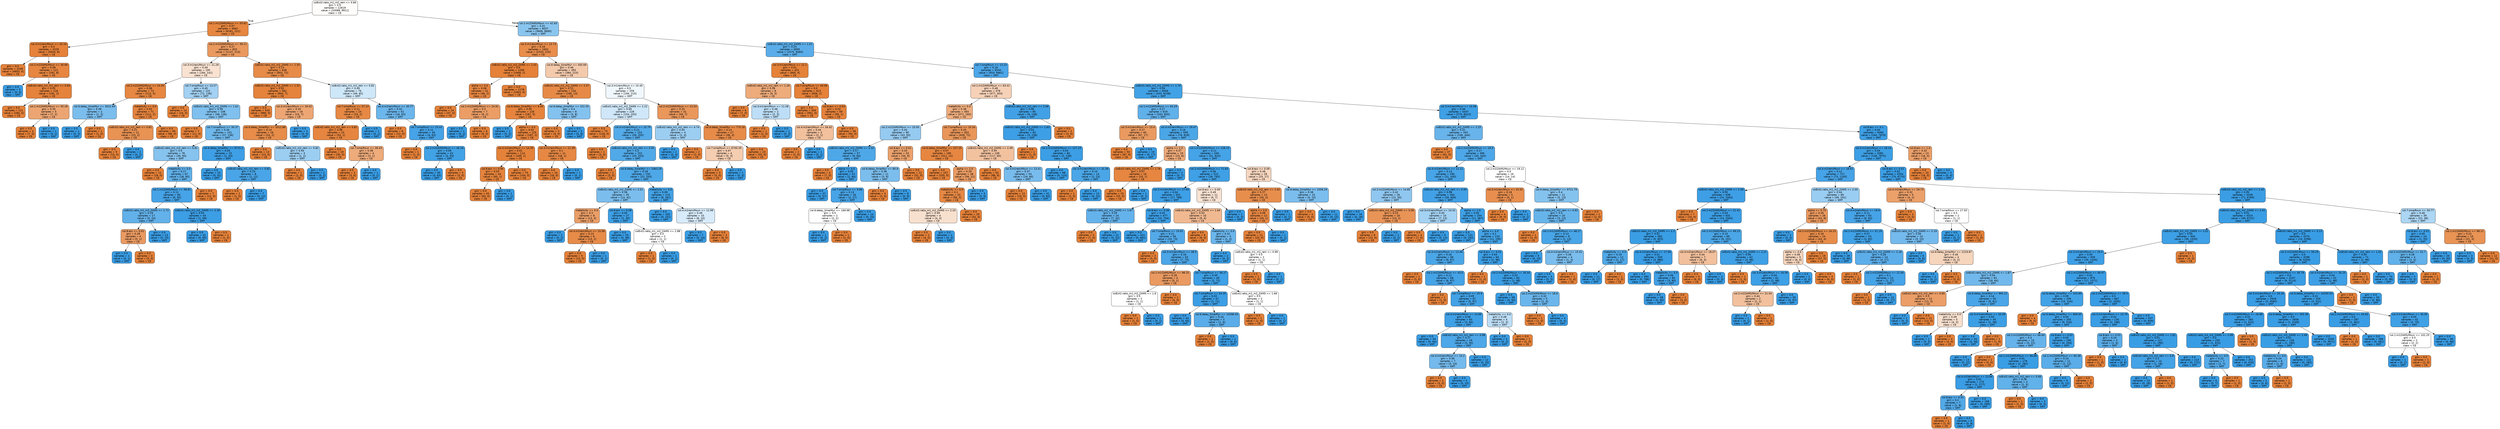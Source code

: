 digraph Tree {
node [shape=box, style="filled, rounded", color="black", fontname="helvetica"] ;
edge [fontname="helvetica"] ;
0 [label="colExt2:ratio_m1_m2_rem <= 0.84\ngini = 0.5\nsamples = 12619\nvalue = [10089, 9911]\nclass = CE", fillcolor="#fffdfc"] ;
1 [label="col.1:m1ZAMS/Msun <= 55.62\ngini = 0.07\nsamples = 4062\nvalue = [6181, 221]\nclass = CE", fillcolor="#e68640"] ;
0 -> 1 [labeldistance=2.5, labelangle=45, headlabel="True"] ;
2 [label="col.3:m1rem/Msun <= 20.16\ngini = 0.0\nsamples = 3229\nvalue = [5044, 8]\nclass = CE", fillcolor="#e58139"] ;
1 -> 2 ;
3 [label="gini = 0.0\nsamples = 3108\nvalue = [4853, 0]\nclass = CE", fillcolor="#e58139"] ;
2 -> 3 ;
4 [label="col.2:m2ZAMS/Msun <= 30.69\ngini = 0.08\nsamples = 121\nvalue = [191, 8]\nclass = CE", fillcolor="#e68641"] ;
2 -> 4 ;
5 [label="gini = 0.0\nsamples = 5\nvalue = [0, 6]\nclass = SMT", fillcolor="#399de5"] ;
4 -> 5 ;
6 [label="colExt2:ratio_m1_m2_rem <= 0.84\ngini = 0.02\nsamples = 116\nvalue = [191, 2]\nclass = CE", fillcolor="#e5823b"] ;
4 -> 6 ;
7 [label="gini = 0.0\nsamples = 111\nvalue = [184, 0]\nclass = CE", fillcolor="#e58139"] ;
6 -> 7 ;
8 [label="col.1:m1ZAMS/Msun <= 55.28\ngini = 0.35\nsamples = 5\nvalue = [7, 2]\nclass = CE", fillcolor="#eca572"] ;
6 -> 8 ;
9 [label="gini = 0.0\nsamples = 4\nvalue = [7, 0]\nclass = CE", fillcolor="#e58139"] ;
8 -> 9 ;
10 [label="gini = 0.0\nsamples = 1\nvalue = [0, 2]\nclass = SMT", fillcolor="#399de5"] ;
8 -> 10 ;
11 [label="col.2:m2ZAMS/Msun <= 39.11\ngini = 0.27\nsamples = 833\nvalue = [1137, 213]\nclass = CE", fillcolor="#ea995e"] ;
1 -> 11 ;
12 [label="col.3:m1rem/Msun <= 21.29\ngini = 0.49\nsamples = 195\nvalue = [184, 141]\nclass = CE", fillcolor="#f9e2d1"] ;
11 -> 12 ;
13 [label="col.2:m2ZAMS/Msun <= 24.05\ngini = 0.08\nsamples = 73\nvalue = [112, 5]\nclass = CE", fillcolor="#e68742"] ;
12 -> 13 ;
14 [label="col.6:delay_time/Myr <= 3022.65\ngini = 0.38\nsamples = 2\nvalue = [1, 3]\nclass = SMT", fillcolor="#7bbeee"] ;
13 -> 14 ;
15 [label="gini = 0.0\nsamples = 1\nvalue = [0, 3]\nclass = SMT", fillcolor="#399de5"] ;
14 -> 15 ;
16 [label="gini = 0.0\nsamples = 1\nvalue = [1, 0]\nclass = CE", fillcolor="#e58139"] ;
14 -> 16 ;
17 [label="metallicity <= 0.0\ngini = 0.03\nsamples = 71\nvalue = [111, 2]\nclass = CE", fillcolor="#e5833d"] ;
13 -> 17 ;
18 [label="colExt2:ratio_m1_m2_rem <= 0.81\ngini = 0.21\nsamples = 11\nvalue = [15, 2]\nclass = CE", fillcolor="#e89253"] ;
17 -> 18 ;
19 [label="gini = 0.0\nsamples = 9\nvalue = [15, 0]\nclass = CE", fillcolor="#e58139"] ;
18 -> 19 ;
20 [label="gini = 0.0\nsamples = 2\nvalue = [0, 2]\nclass = SMT", fillcolor="#399de5"] ;
18 -> 20 ;
21 [label="gini = 0.0\nsamples = 60\nvalue = [96, 0]\nclass = CE", fillcolor="#e58139"] ;
17 -> 21 ;
22 [label="col.7:sma/Rsun <= 13.27\ngini = 0.45\nsamples = 122\nvalue = [72, 136]\nclass = SMT", fillcolor="#a2d1f3"] ;
12 -> 22 ;
23 [label="gini = 0.0\nsamples = 14\nvalue = [24, 0]\nclass = CE", fillcolor="#e58139"] ;
22 -> 23 ;
24 [label="colExt1:ratio_m1_m2_ZAMS <= 1.61\ngini = 0.39\nsamples = 108\nvalue = [48, 136]\nclass = SMT", fillcolor="#7fc0ee"] ;
22 -> 24 ;
25 [label="gini = 0.0\nsamples = 7\nvalue = [11, 0]\nclass = CE", fillcolor="#e58139"] ;
24 -> 25 ;
26 [label="col.7:sma/Rsun <= 30.37\ngini = 0.34\nsamples = 101\nvalue = [37, 136]\nclass = SMT", fillcolor="#6fb8ec"] ;
24 -> 26 ;
27 [label="colExt2:ratio_m1_m2_rem <= 0.81\ngini = 0.4\nsamples = 78\nvalue = [36, 93]\nclass = SMT", fillcolor="#86c3ef"] ;
26 -> 27 ;
28 [label="gini = 0.0\nsamples = 11\nvalue = [18, 0]\nclass = CE", fillcolor="#e58139"] ;
27 -> 28 ;
29 [label="metallicity <= 0.0\ngini = 0.27\nsamples = 67\nvalue = [18, 93]\nclass = SMT", fillcolor="#5fb0ea"] ;
27 -> 29 ;
30 [label="col.1:m1ZAMS/Msun <= 58.81\ngini = 0.11\nsamples = 60\nvalue = [6, 93]\nclass = SMT", fillcolor="#46a3e7"] ;
29 -> 30 ;
31 [label="colExt1:ratio_m1_m2_ZAMS <= 1.72\ngini = 0.29\nsamples = 17\nvalue = [5, 24]\nclass = SMT", fillcolor="#62b1ea"] ;
30 -> 31 ;
32 [label="col.8:ecc <= 0.01\ngini = 0.28\nsamples = 4\nvalue = [5, 1]\nclass = CE", fillcolor="#ea9a61"] ;
31 -> 32 ;
33 [label="gini = 0.0\nsamples = 1\nvalue = [0, 1]\nclass = SMT", fillcolor="#399de5"] ;
32 -> 33 ;
34 [label="gini = 0.0\nsamples = 3\nvalue = [5, 0]\nclass = CE", fillcolor="#e58139"] ;
32 -> 34 ;
35 [label="gini = 0.0\nsamples = 13\nvalue = [0, 23]\nclass = SMT", fillcolor="#399de5"] ;
31 -> 35 ;
36 [label="colExt1:ratio_m1_m2_ZAMS <= 2.35\ngini = 0.03\nsamples = 43\nvalue = [1, 69]\nclass = SMT", fillcolor="#3c9ee5"] ;
30 -> 36 ;
37 [label="gini = 0.0\nsamples = 42\nvalue = [0, 69]\nclass = SMT", fillcolor="#399de5"] ;
36 -> 37 ;
38 [label="gini = 0.0\nsamples = 1\nvalue = [1, 0]\nclass = CE", fillcolor="#e58139"] ;
36 -> 38 ;
39 [label="gini = 0.0\nsamples = 7\nvalue = [12, 0]\nclass = CE", fillcolor="#e58139"] ;
29 -> 39 ;
40 [label="col.6:delay_time/Myr <= 8715.2\ngini = 0.04\nsamples = 23\nvalue = [1, 43]\nclass = SMT", fillcolor="#3e9fe6"] ;
26 -> 40 ;
41 [label="gini = 0.0\nsamples = 15\nvalue = [0, 31]\nclass = SMT", fillcolor="#399de5"] ;
40 -> 41 ;
42 [label="colExt2:ratio_m1_m2_rem <= 0.82\ngini = 0.14\nsamples = 8\nvalue = [1, 12]\nclass = SMT", fillcolor="#49a5e7"] ;
40 -> 42 ;
43 [label="gini = 0.0\nsamples = 1\nvalue = [1, 0]\nclass = CE", fillcolor="#e58139"] ;
42 -> 43 ;
44 [label="gini = 0.0\nsamples = 7\nvalue = [0, 12]\nclass = SMT", fillcolor="#399de5"] ;
42 -> 44 ;
45 [label="colExt1:ratio_m1_m2_ZAMS <= 1.55\ngini = 0.13\nsamples = 638\nvalue = [953, 72]\nclass = CE", fillcolor="#e78b48"] ;
11 -> 45 ;
46 [label="colExt1:ratio_m1_m2_ZAMS <= 1.52\ngini = 0.02\nsamples = 562\nvalue = [904, 7]\nclass = CE", fillcolor="#e5823b"] ;
45 -> 46 ;
47 [label="gini = 0.0\nsamples = 543\nvalue = [880, 0]\nclass = CE", fillcolor="#e58139"] ;
46 -> 47 ;
48 [label="col.3:m1rem/Msun <= 29.02\ngini = 0.35\nsamples = 19\nvalue = [24, 7]\nclass = CE", fillcolor="#eda673"] ;
46 -> 48 ;
49 [label="col.6:delay_time/Myr <= 3312.88\ngini = 0.14\nsamples = 16\nvalue = [24, 2]\nclass = CE", fillcolor="#e78c49"] ;
48 -> 49 ;
50 [label="gini = 0.0\nsamples = 13\nvalue = [23, 0]\nclass = CE", fillcolor="#e58139"] ;
49 -> 50 ;
51 [label="colExt2:ratio_m1_m2_rem <= 0.82\ngini = 0.44\nsamples = 3\nvalue = [1, 2]\nclass = SMT", fillcolor="#9ccef2"] ;
49 -> 51 ;
52 [label="gini = 0.0\nsamples = 1\nvalue = [1, 0]\nclass = CE", fillcolor="#e58139"] ;
51 -> 52 ;
53 [label="gini = 0.0\nsamples = 2\nvalue = [0, 2]\nclass = SMT", fillcolor="#399de5"] ;
51 -> 53 ;
54 [label="gini = 0.0\nsamples = 3\nvalue = [0, 5]\nclass = SMT", fillcolor="#399de5"] ;
48 -> 54 ;
55 [label="colExt2:ratio_m1_m2_rem <= 0.82\ngini = 0.49\nsamples = 76\nvalue = [49, 65]\nclass = SMT", fillcolor="#cee7f9"] ;
45 -> 55 ;
56 [label="col.7:sma/Rsun <= 37.14\ngini = 0.11\nsamples = 24\nvalue = [33, 2]\nclass = CE", fillcolor="#e78945"] ;
55 -> 56 ;
57 [label="colExt2:ratio_m1_m2_rem <= 0.81\ngini = 0.06\nsamples = 23\nvalue = [33, 1]\nclass = CE", fillcolor="#e6853f"] ;
56 -> 57 ;
58 [label="gini = 0.0\nsamples = 19\nvalue = [30, 0]\nclass = CE", fillcolor="#e58139"] ;
57 -> 58 ;
59 [label="col.7:sma/Rsun <= 28.43\ngini = 0.38\nsamples = 4\nvalue = [3, 1]\nclass = CE", fillcolor="#eeab7b"] ;
57 -> 59 ;
60 [label="gini = 0.0\nsamples = 3\nvalue = [3, 0]\nclass = CE", fillcolor="#e58139"] ;
59 -> 60 ;
61 [label="gini = 0.0\nsamples = 1\nvalue = [0, 1]\nclass = SMT", fillcolor="#399de5"] ;
59 -> 61 ;
62 [label="gini = 0.0\nsamples = 1\nvalue = [0, 1]\nclass = SMT", fillcolor="#399de5"] ;
56 -> 62 ;
63 [label="col.4:m2rem/Msun <= 30.77\ngini = 0.32\nsamples = 52\nvalue = [16, 63]\nclass = SMT", fillcolor="#6bb6ec"] ;
55 -> 63 ;
64 [label="gini = 0.0\nsamples = 8\nvalue = [12, 0]\nclass = CE", fillcolor="#e58139"] ;
63 -> 64 ;
65 [label="col.7:sma/Rsun <= 15.41\ngini = 0.11\nsamples = 44\nvalue = [4, 63]\nclass = SMT", fillcolor="#46a3e7"] ;
63 -> 65 ;
66 [label="gini = 0.0\nsamples = 1\nvalue = [1, 0]\nclass = CE", fillcolor="#e58139"] ;
65 -> 66 ;
67 [label="col.2:m2ZAMS/Msun <= 46.18\ngini = 0.09\nsamples = 43\nvalue = [3, 63]\nclass = SMT", fillcolor="#42a2e6"] ;
65 -> 67 ;
68 [label="gini = 0.0\nsamples = 40\nvalue = [0, 63]\nclass = SMT", fillcolor="#399de5"] ;
67 -> 68 ;
69 [label="gini = 0.0\nsamples = 3\nvalue = [3, 0]\nclass = CE", fillcolor="#e58139"] ;
67 -> 69 ;
70 [label="col.1:m1ZAMS/Msun <= 42.83\ngini = 0.41\nsamples = 8557\nvalue = [3908, 9690]\nclass = SMT", fillcolor="#89c5ef"] ;
0 -> 70 [labeldistance=2.5, labelangle=-45, headlabel="False"] ;
71 [label="col.3:m1rem/Msun <= 12.73\ngini = 0.16\nsamples = 1602\nvalue = [2333, 225]\nclass = CE", fillcolor="#e88d4c"] ;
70 -> 71 ;
72 [label="colExt1:ratio_m1_m2_ZAMS <= 1.01\ngini = 0.0\nsamples = 1209\nvalue = [1949, 2]\nclass = CE", fillcolor="#e58139"] ;
71 -> 72 ;
73 [label="alpha <= 4.0\ngini = 0.08\nsamples = 31\nvalue = [46, 2]\nclass = CE", fillcolor="#e68642"] ;
72 -> 73 ;
74 [label="gini = 0.0\nsamples = 24\nvalue = [37, 0]\nclass = CE", fillcolor="#e58139"] ;
73 -> 74 ;
75 [label="col.1:m1ZAMS/Msun <= 24.91\ngini = 0.3\nsamples = 7\nvalue = [9, 2]\nclass = CE", fillcolor="#eb9d65"] ;
73 -> 75 ;
76 [label="gini = 0.0\nsamples = 1\nvalue = [0, 2]\nclass = SMT", fillcolor="#399de5"] ;
75 -> 76 ;
77 [label="gini = 0.0\nsamples = 6\nvalue = [9, 0]\nclass = CE", fillcolor="#e58139"] ;
75 -> 77 ;
78 [label="gini = 0.0\nsamples = 1178\nvalue = [1903, 0]\nclass = CE", fillcolor="#e58139"] ;
72 -> 78 ;
79 [label="col.6:delay_time/Myr <= 450.69\ngini = 0.46\nsamples = 393\nvalue = [384, 223]\nclass = CE", fillcolor="#f4caac"] ;
71 -> 79 ;
80 [label="colExt1:ratio_m1_m2_ZAMS <= 2.57\ngini = 0.12\nsamples = 134\nvalue = [190, 13]\nclass = CE", fillcolor="#e78a47"] ;
79 -> 80 ;
81 [label="col.6:delay_time/Myr <= 9.45\ngini = 0.05\nsamples = 126\nvalue = [187, 5]\nclass = CE", fillcolor="#e6843e"] ;
80 -> 81 ;
82 [label="gini = 0.0\nsamples = 1\nvalue = [0, 3]\nclass = SMT", fillcolor="#399de5"] ;
81 -> 82 ;
83 [label="alpha <= 4.0\ngini = 0.02\nsamples = 125\nvalue = [187, 2]\nclass = CE", fillcolor="#e5823b"] ;
81 -> 83 ;
84 [label="col.4:m2rem/Msun <= 14.35\ngini = 0.01\nsamples = 114\nvalue = [169, 1]\nclass = CE", fillcolor="#e5823a"] ;
83 -> 84 ;
85 [label="col.8:ecc <= 0.94\ngini = 0.03\nsamples = 44\nvalue = [65, 1]\nclass = CE", fillcolor="#e5833c"] ;
84 -> 85 ;
86 [label="gini = 0.0\nsamples = 43\nvalue = [65, 0]\nclass = CE", fillcolor="#e58139"] ;
85 -> 86 ;
87 [label="gini = 0.0\nsamples = 1\nvalue = [0, 1]\nclass = SMT", fillcolor="#399de5"] ;
85 -> 87 ;
88 [label="gini = 0.0\nsamples = 70\nvalue = [104, 0]\nclass = CE", fillcolor="#e58139"] ;
84 -> 88 ;
89 [label="col.3:m1rem/Msun <= 21.39\ngini = 0.1\nsamples = 11\nvalue = [18, 1]\nclass = CE", fillcolor="#e68844"] ;
83 -> 89 ;
90 [label="gini = 0.0\nsamples = 10\nvalue = [18, 0]\nclass = CE", fillcolor="#e58139"] ;
89 -> 90 ;
91 [label="gini = 0.0\nsamples = 1\nvalue = [0, 1]\nclass = SMT", fillcolor="#399de5"] ;
89 -> 91 ;
92 [label="col.6:delay_time/Myr <= 151.55\ngini = 0.4\nsamples = 8\nvalue = [3, 8]\nclass = SMT", fillcolor="#83c2ef"] ;
80 -> 92 ;
93 [label="gini = 0.0\nsamples = 3\nvalue = [3, 0]\nclass = CE", fillcolor="#e58139"] ;
92 -> 93 ;
94 [label="gini = 0.0\nsamples = 5\nvalue = [0, 8]\nclass = SMT", fillcolor="#399de5"] ;
92 -> 94 ;
95 [label="col.3:m1rem/Msun <= 15.45\ngini = 0.5\nsamples = 259\nvalue = [194, 210]\nclass = SMT", fillcolor="#f0f8fd"] ;
79 -> 95 ;
96 [label="colExt1:ratio_m1_m2_ZAMS <= 2.22\ngini = 0.49\nsamples = 228\nvalue = [154, 203]\nclass = SMT", fillcolor="#cfe7f9"] ;
95 -> 96 ;
97 [label="gini = 0.0\nsamples = 75\nvalue = [126, 0]\nclass = CE", fillcolor="#e58139"] ;
96 -> 97 ;
98 [label="col.4:m2rem/Msun <= 10.79\ngini = 0.21\nsamples = 153\nvalue = [28, 203]\nclass = SMT", fillcolor="#54abe9"] ;
96 -> 98 ;
99 [label="gini = 0.0\nsamples = 1\nvalue = [3, 0]\nclass = CE", fillcolor="#e58139"] ;
98 -> 99 ;
100 [label="colExt2:ratio_m1_m2_rem <= 0.91\ngini = 0.2\nsamples = 152\nvalue = [25, 203]\nclass = SMT", fillcolor="#51a9e8"] ;
98 -> 100 ;
101 [label="gini = 0.0\nsamples = 2\nvalue = [3, 0]\nclass = CE", fillcolor="#e58139"] ;
100 -> 101 ;
102 [label="col.6:delay_time/Myr <= 1063.26\ngini = 0.18\nsamples = 150\nvalue = [22, 203]\nclass = SMT", fillcolor="#4ea8e8"] ;
100 -> 102 ;
103 [label="colExt1:ratio_m1_m2_ZAMS <= 2.51\ngini = 0.38\nsamples = 35\nvalue = [14, 42]\nclass = SMT", fillcolor="#7bbeee"] ;
102 -> 103 ;
104 [label="metallicity <= 0.0\ngini = 0.3\nsamples = 8\nvalue = [13, 3]\nclass = CE", fillcolor="#eb9e67"] ;
103 -> 104 ;
105 [label="gini = 0.0\nsamples = 2\nvalue = [0, 2]\nclass = SMT", fillcolor="#399de5"] ;
104 -> 105 ;
106 [label="col.4:m2rem/Msun <= 15.58\ngini = 0.13\nsamples = 6\nvalue = [13, 1]\nclass = CE", fillcolor="#e78b48"] ;
104 -> 106 ;
107 [label="gini = 0.0\nsamples = 5\nvalue = [13, 0]\nclass = CE", fillcolor="#e58139"] ;
106 -> 107 ;
108 [label="gini = 0.0\nsamples = 1\nvalue = [0, 1]\nclass = SMT", fillcolor="#399de5"] ;
106 -> 108 ;
109 [label="col.8:ecc <= 0.08\ngini = 0.05\nsamples = 27\nvalue = [1, 39]\nclass = SMT", fillcolor="#3ea0e6"] ;
103 -> 109 ;
110 [label="gini = 0.0\nsamples = 25\nvalue = [0, 38]\nclass = SMT", fillcolor="#399de5"] ;
109 -> 110 ;
111 [label="colExt1:ratio_m1_m2_ZAMS <= 2.88\ngini = 0.5\nsamples = 2\nvalue = [1, 1]\nclass = CE", fillcolor="#ffffff"] ;
109 -> 111 ;
112 [label="gini = 0.0\nsamples = 1\nvalue = [1, 0]\nclass = CE", fillcolor="#e58139"] ;
111 -> 112 ;
113 [label="gini = 0.0\nsamples = 1\nvalue = [0, 1]\nclass = SMT", fillcolor="#399de5"] ;
111 -> 113 ;
114 [label="metallicity <= 0.0\ngini = 0.09\nsamples = 115\nvalue = [8, 161]\nclass = SMT", fillcolor="#43a2e6"] ;
102 -> 114 ;
115 [label="gini = 0.0\nsamples = 105\nvalue = [0, 151]\nclass = SMT", fillcolor="#399de5"] ;
114 -> 115 ;
116 [label="col.4:m2rem/Msun <= 12.99\ngini = 0.49\nsamples = 10\nvalue = [8, 10]\nclass = SMT", fillcolor="#d7ebfa"] ;
114 -> 116 ;
117 [label="gini = 0.0\nsamples = 7\nvalue = [0, 10]\nclass = SMT", fillcolor="#399de5"] ;
116 -> 117 ;
118 [label="gini = 0.0\nsamples = 3\nvalue = [8, 0]\nclass = CE", fillcolor="#e58139"] ;
116 -> 118 ;
119 [label="col.2:m2ZAMS/Msun <= 23.03\ngini = 0.25\nsamples = 31\nvalue = [40, 7]\nclass = CE", fillcolor="#ea975c"] ;
95 -> 119 ;
120 [label="colExt2:ratio_m1_m2_rem <= 4.74\ngini = 0.44\nsamples = 4\nvalue = [2, 4]\nclass = SMT", fillcolor="#9ccef2"] ;
119 -> 120 ;
121 [label="gini = 0.0\nsamples = 2\nvalue = [0, 4]\nclass = SMT", fillcolor="#399de5"] ;
120 -> 121 ;
122 [label="gini = 0.0\nsamples = 2\nvalue = [2, 0]\nclass = CE", fillcolor="#e58139"] ;
120 -> 122 ;
123 [label="col.6:delay_time/Myr <= 770.16\ngini = 0.14\nsamples = 27\nvalue = [38, 3]\nclass = CE", fillcolor="#e78b49"] ;
119 -> 123 ;
124 [label="col.7:sma/Rsun <= 6700.35\ngini = 0.47\nsamples = 4\nvalue = [5, 3]\nclass = CE", fillcolor="#f5cdb0"] ;
123 -> 124 ;
125 [label="gini = 0.0\nsamples = 3\nvalue = [5, 0]\nclass = CE", fillcolor="#e58139"] ;
124 -> 125 ;
126 [label="gini = 0.0\nsamples = 1\nvalue = [0, 3]\nclass = SMT", fillcolor="#399de5"] ;
124 -> 126 ;
127 [label="gini = 0.0\nsamples = 23\nvalue = [33, 0]\nclass = CE", fillcolor="#e58139"] ;
123 -> 127 ;
128 [label="colExt1:ratio_m1_m2_ZAMS <= 1.51\ngini = 0.24\nsamples = 6955\nvalue = [1575, 9465]\nclass = SMT", fillcolor="#5aade9"] ;
70 -> 128 ;
129 [label="col.3:m1rem/Msun <= 12.1\ngini = 0.01\nsamples = 421\nvalue = [665, 4]\nclass = CE", fillcolor="#e5823a"] ;
128 -> 129 ;
130 [label="colExt2:ratio_m1_m2_rem <= 1.26\ngini = 0.38\nsamples = 8\nvalue = [9, 3]\nclass = CE", fillcolor="#eeab7b"] ;
129 -> 130 ;
131 [label="gini = 0.0\nsamples = 6\nvalue = [7, 0]\nclass = CE", fillcolor="#e58139"] ;
130 -> 131 ;
132 [label="col.3:m1rem/Msun <= 11.58\ngini = 0.48\nsamples = 2\nvalue = [2, 3]\nclass = SMT", fillcolor="#bddef6"] ;
130 -> 132 ;
133 [label="gini = 0.0\nsamples = 1\nvalue = [2, 0]\nclass = CE", fillcolor="#e58139"] ;
132 -> 133 ;
134 [label="gini = 0.0\nsamples = 1\nvalue = [0, 3]\nclass = SMT", fillcolor="#399de5"] ;
132 -> 134 ;
135 [label="col.7:sma/Rsun <= 40.06\ngini = 0.0\nsamples = 413\nvalue = [656, 1]\nclass = CE", fillcolor="#e58139"] ;
129 -> 135 ;
136 [label="gini = 0.0\nsamples = 354\nvalue = [561, 0]\nclass = CE", fillcolor="#e58139"] ;
135 -> 136 ;
137 [label="col.8:ecc <= 0.03\ngini = 0.02\nsamples = 59\nvalue = [95, 1]\nclass = CE", fillcolor="#e5823b"] ;
135 -> 137 ;
138 [label="col.4:m2rem/Msun <= 34.42\ngini = 0.44\nsamples = 3\nvalue = [2, 1]\nclass = CE", fillcolor="#f2c09c"] ;
137 -> 138 ;
139 [label="gini = 0.0\nsamples = 2\nvalue = [2, 0]\nclass = CE", fillcolor="#e58139"] ;
138 -> 139 ;
140 [label="gini = 0.0\nsamples = 1\nvalue = [0, 1]\nclass = SMT", fillcolor="#399de5"] ;
138 -> 140 ;
141 [label="gini = 0.0\nsamples = 56\nvalue = [93, 0]\nclass = CE", fillcolor="#e58139"] ;
137 -> 141 ;
142 [label="col.7:sma/Rsun <= 13.23\ngini = 0.16\nsamples = 6534\nvalue = [910, 9461]\nclass = SMT", fillcolor="#4ca6e8"] ;
128 -> 142 ;
143 [label="col.1:m1ZAMS/Msun <= 63.41\ngini = 0.48\nsamples = 478\nvalue = [477, 303]\nclass = CE", fillcolor="#f6d1b7"] ;
142 -> 143 ;
144 [label="metallicity <= 0.0\ngini = 0.38\nsamples = 393\nvalue = [471, 165]\nclass = CE", fillcolor="#eead7e"] ;
143 -> 144 ;
145 [label="col.2:m2ZAMS/Msun <= 20.93\ngini = 0.43\nsamples = 90\nvalue = [43, 93]\nclass = SMT", fillcolor="#95caf1"] ;
144 -> 145 ;
146 [label="colExt1:ratio_m1_m2_ZAMS <= 2.32\ngini = 0.17\nsamples = 57\nvalue = [9, 84]\nclass = SMT", fillcolor="#4ea8e8"] ;
145 -> 146 ;
147 [label="gini = 0.0\nsamples = 4\nvalue = [7, 0]\nclass = CE", fillcolor="#e58139"] ;
146 -> 147 ;
148 [label="alpha <= 4.0\ngini = 0.05\nsamples = 53\nvalue = [2, 84]\nclass = SMT", fillcolor="#3e9fe6"] ;
146 -> 148 ;
149 [label="gini = 0.0\nsamples = 37\nvalue = [0, 57]\nclass = SMT", fillcolor="#399de5"] ;
148 -> 149 ;
150 [label="col.7:sma/Rsun <= 9.86\ngini = 0.13\nsamples = 16\nvalue = [2, 27]\nclass = SMT", fillcolor="#48a4e7"] ;
148 -> 150 ;
151 [label="col.6:delay_time/Myr <= 169.98\ngini = 0.5\nsamples = 2\nvalue = [2, 2]\nclass = CE", fillcolor="#ffffff"] ;
150 -> 151 ;
152 [label="gini = 0.0\nsamples = 1\nvalue = [0, 2]\nclass = SMT", fillcolor="#399de5"] ;
151 -> 152 ;
153 [label="gini = 0.0\nsamples = 1\nvalue = [2, 0]\nclass = CE", fillcolor="#e58139"] ;
151 -> 153 ;
154 [label="gini = 0.0\nsamples = 14\nvalue = [0, 25]\nclass = SMT", fillcolor="#399de5"] ;
150 -> 154 ;
155 [label="col.8:ecc <= 0.01\ngini = 0.33\nsamples = 33\nvalue = [34, 9]\nclass = CE", fillcolor="#eca26d"] ;
145 -> 155 ;
156 [label="col.6:delay_time/Myr <= 85.8\ngini = 0.38\nsamples = 11\nvalue = [3, 9]\nclass = SMT", fillcolor="#7bbeee"] ;
155 -> 156 ;
157 [label="gini = 0.0\nsamples = 3\nvalue = [3, 0]\nclass = CE", fillcolor="#e58139"] ;
156 -> 157 ;
158 [label="gini = 0.0\nsamples = 8\nvalue = [0, 9]\nclass = SMT", fillcolor="#399de5"] ;
156 -> 158 ;
159 [label="gini = 0.0\nsamples = 22\nvalue = [31, 0]\nclass = CE", fillcolor="#e58139"] ;
155 -> 159 ;
160 [label="col.7:sma/Rsun <= 10.34\ngini = 0.25\nsamples = 303\nvalue = [428, 72]\nclass = CE", fillcolor="#e9965a"] ;
144 -> 160 ;
161 [label="col.6:delay_time/Myr <= 107.25\ngini = 0.07\nsamples = 195\nvalue = [311, 12]\nclass = CE", fillcolor="#e68641"] ;
160 -> 161 ;
162 [label="gini = 0.0\nsamples = 157\nvalue = [255, 0]\nclass = CE", fillcolor="#e58139"] ;
161 -> 162 ;
163 [label="alpha <= 2.0\ngini = 0.29\nsamples = 38\nvalue = [56, 12]\nclass = CE", fillcolor="#eb9c63"] ;
161 -> 163 ;
164 [label="metallicity <= 0.0\ngini = 0.1\nsamples = 33\nvalue = [56, 3]\nclass = CE", fillcolor="#e68844"] ;
163 -> 164 ;
165 [label="colExt1:ratio_m1_m2_ZAMS <= 2.33\ngini = 0.49\nsamples = 4\nvalue = [4, 3]\nclass = CE", fillcolor="#f8e0ce"] ;
164 -> 165 ;
166 [label="gini = 0.0\nsamples = 2\nvalue = [4, 0]\nclass = CE", fillcolor="#e58139"] ;
165 -> 166 ;
167 [label="gini = 0.0\nsamples = 2\nvalue = [0, 3]\nclass = SMT", fillcolor="#399de5"] ;
165 -> 167 ;
168 [label="gini = 0.0\nsamples = 29\nvalue = [52, 0]\nclass = CE", fillcolor="#e58139"] ;
164 -> 168 ;
169 [label="gini = 0.0\nsamples = 5\nvalue = [0, 9]\nclass = SMT", fillcolor="#399de5"] ;
163 -> 169 ;
170 [label="colExt1:ratio_m1_m2_ZAMS <= 2.49\ngini = 0.45\nsamples = 108\nvalue = [117, 60]\nclass = CE", fillcolor="#f2c29f"] ;
160 -> 170 ;
171 [label="gini = 0.0\nsamples = 54\nvalue = [98, 0]\nclass = CE", fillcolor="#e58139"] ;
170 -> 171 ;
172 [label="col.3:m1rem/Msun <= 13.41\ngini = 0.37\nsamples = 54\nvalue = [19, 60]\nclass = SMT", fillcolor="#78bced"] ;
170 -> 172 ;
173 [label="gini = 0.0\nsamples = 13\nvalue = [19, 0]\nclass = CE", fillcolor="#e58139"] ;
172 -> 173 ;
174 [label="gini = 0.0\nsamples = 41\nvalue = [0, 60]\nclass = SMT", fillcolor="#399de5"] ;
172 -> 174 ;
175 [label="colExt2:ratio_m1_m2_rem <= 2.06\ngini = 0.08\nsamples = 85\nvalue = [6, 138]\nclass = SMT", fillcolor="#42a1e6"] ;
143 -> 175 ;
176 [label="colExt1:ratio_m1_m2_ZAMS <= 1.63\ngini = 0.04\nsamples = 83\nvalue = [3, 138]\nclass = SMT", fillcolor="#3d9fe6"] ;
175 -> 176 ;
177 [label="gini = 0.0\nsamples = 1\nvalue = [1, 0]\nclass = CE", fillcolor="#e58139"] ;
176 -> 177 ;
178 [label="col.1:m1ZAMS/Msun <= 127.23\ngini = 0.03\nsamples = 82\nvalue = [2, 138]\nclass = SMT", fillcolor="#3c9ee5"] ;
176 -> 178 ;
179 [label="gini = 0.0\nsamples = 68\nvalue = [0, 115]\nclass = SMT", fillcolor="#399de5"] ;
178 -> 179 ;
180 [label="col.3:m1rem/Msun <= 31.58\ngini = 0.15\nsamples = 14\nvalue = [2, 23]\nclass = SMT", fillcolor="#4aa6e7"] ;
178 -> 180 ;
181 [label="gini = 0.0\nsamples = 1\nvalue = [2, 0]\nclass = CE", fillcolor="#e58139"] ;
180 -> 181 ;
182 [label="gini = 0.0\nsamples = 13\nvalue = [0, 23]\nclass = SMT", fillcolor="#399de5"] ;
180 -> 182 ;
183 [label="gini = 0.0\nsamples = 2\nvalue = [3, 0]\nclass = CE", fillcolor="#e58139"] ;
175 -> 183 ;
184 [label="colExt1:ratio_m1_m2_ZAMS <= 1.76\ngini = 0.09\nsamples = 6056\nvalue = [433, 9158]\nclass = SMT", fillcolor="#42a2e6"] ;
142 -> 184 ;
185 [label="col.1:m1ZAMS/Msun <= 64.29\ngini = 0.27\nsamples = 619\nvalue = [163, 835]\nclass = SMT", fillcolor="#60b0ea"] ;
184 -> 185 ;
186 [label="col.3:m1rem/Msun <= 23.4\ngini = 0.27\nsamples = 60\nvalue = [87, 17]\nclass = CE", fillcolor="#ea9a60"] ;
185 -> 186 ;
187 [label="gini = 0.0\nsamples = 50\nvalue = [87, 0]\nclass = CE", fillcolor="#e58139"] ;
186 -> 187 ;
188 [label="gini = 0.0\nsamples = 10\nvalue = [0, 17]\nclass = SMT", fillcolor="#399de5"] ;
186 -> 188 ;
189 [label="col.4:m2rem/Msun <= 29.47\ngini = 0.16\nsamples = 559\nvalue = [76, 818]\nclass = SMT", fillcolor="#4ba6e7"] ;
185 -> 189 ;
190 [label="alpha <= 2.0\ngini = 0.37\nsamples = 19\nvalue = [25, 8]\nclass = CE", fillcolor="#eda978"] ;
189 -> 190 ;
191 [label="colExt1:ratio_m1_m2_ZAMS <= 1.76\ngini = 0.07\nsamples = 16\nvalue = [25, 1]\nclass = CE", fillcolor="#e68641"] ;
190 -> 191 ;
192 [label="gini = 0.0\nsamples = 15\nvalue = [25, 0]\nclass = CE", fillcolor="#e58139"] ;
191 -> 192 ;
193 [label="gini = 0.0\nsamples = 1\nvalue = [0, 1]\nclass = SMT", fillcolor="#399de5"] ;
191 -> 193 ;
194 [label="gini = 0.0\nsamples = 3\nvalue = [0, 7]\nclass = SMT", fillcolor="#399de5"] ;
190 -> 194 ;
195 [label="col.1:m1ZAMS/Msun <= 128.15\ngini = 0.11\nsamples = 540\nvalue = [51, 810]\nclass = SMT", fillcolor="#45a3e7"] ;
189 -> 195 ;
196 [label="col.2:m2ZAMS/Msun <= 71.83\ngini = 0.06\nsamples = 512\nvalue = [26, 793]\nclass = SMT", fillcolor="#3fa0e6"] ;
195 -> 196 ;
197 [label="col.3:m1rem/Msun <= 27.04\ngini = 0.04\nsamples = 501\nvalue = [17, 786]\nclass = SMT", fillcolor="#3d9fe6"] ;
196 -> 197 ;
198 [label="colExt1:ratio_m1_m2_ZAMS <= 1.67\ngini = 0.29\nsamples = 24\nvalue = [7, 32]\nclass = SMT", fillcolor="#64b2eb"] ;
197 -> 198 ;
199 [label="gini = 0.0\nsamples = 3\nvalue = [7, 0]\nclass = CE", fillcolor="#e58139"] ;
198 -> 199 ;
200 [label="gini = 0.0\nsamples = 21\nvalue = [0, 32]\nclass = SMT", fillcolor="#399de5"] ;
198 -> 200 ;
201 [label="col.8:ecc <= 0.06\ngini = 0.03\nsamples = 477\nvalue = [10, 754]\nclass = SMT", fillcolor="#3c9ee5"] ;
197 -> 201 ;
202 [label="gini = 0.0\nsamples = 421\nvalue = [0, 681]\nclass = SMT", fillcolor="#399de5"] ;
201 -> 202 ;
203 [label="col.7:sma/Rsun <= 19.91\ngini = 0.21\nsamples = 56\nvalue = [10, 73]\nclass = SMT", fillcolor="#54aae9"] ;
201 -> 203 ;
204 [label="gini = 0.0\nsamples = 3\nvalue = [3, 0]\nclass = CE", fillcolor="#e58139"] ;
203 -> 204 ;
205 [label="col.3:m1rem/Msun <= 38.0\ngini = 0.16\nsamples = 53\nvalue = [7, 73]\nclass = SMT", fillcolor="#4ca6e7"] ;
203 -> 205 ;
206 [label="col.1:m1ZAMS/Msun <= 98.25\ngini = 0.28\nsamples = 4\nvalue = [5, 1]\nclass = CE", fillcolor="#ea9a61"] ;
205 -> 206 ;
207 [label="colExt1:ratio_m1_m2_ZAMS <= 1.6\ngini = 0.5\nsamples = 2\nvalue = [1, 1]\nclass = CE", fillcolor="#ffffff"] ;
206 -> 207 ;
208 [label="gini = 0.0\nsamples = 1\nvalue = [1, 0]\nclass = CE", fillcolor="#e58139"] ;
207 -> 208 ;
209 [label="gini = 0.0\nsamples = 1\nvalue = [0, 1]\nclass = SMT", fillcolor="#399de5"] ;
207 -> 209 ;
210 [label="gini = 0.0\nsamples = 2\nvalue = [4, 0]\nclass = CE", fillcolor="#e58139"] ;
206 -> 210 ;
211 [label="col.7:sma/Rsun <= 56.27\ngini = 0.05\nsamples = 49\nvalue = [2, 72]\nclass = SMT", fillcolor="#3ea0e6"] ;
205 -> 211 ;
212 [label="col.7:sma/Rsun <= 54.35\ngini = 0.03\nsamples = 47\nvalue = [1, 71]\nclass = SMT", fillcolor="#3c9ee5"] ;
211 -> 212 ;
213 [label="gini = 0.0\nsamples = 44\nvalue = [0, 65]\nclass = SMT", fillcolor="#399de5"] ;
212 -> 213 ;
214 [label="col.6:delay_time/Myr <= 10296.93\ngini = 0.24\nsamples = 3\nvalue = [1, 6]\nclass = SMT", fillcolor="#5aade9"] ;
212 -> 214 ;
215 [label="gini = 0.0\nsamples = 1\nvalue = [1, 0]\nclass = CE", fillcolor="#e58139"] ;
214 -> 215 ;
216 [label="gini = 0.0\nsamples = 2\nvalue = [0, 6]\nclass = SMT", fillcolor="#399de5"] ;
214 -> 216 ;
217 [label="colExt1:ratio_m1_m2_ZAMS <= 1.66\ngini = 0.5\nsamples = 2\nvalue = [1, 1]\nclass = CE", fillcolor="#ffffff"] ;
211 -> 217 ;
218 [label="gini = 0.0\nsamples = 1\nvalue = [1, 0]\nclass = CE", fillcolor="#e58139"] ;
217 -> 218 ;
219 [label="gini = 0.0\nsamples = 1\nvalue = [0, 1]\nclass = SMT", fillcolor="#399de5"] ;
217 -> 219 ;
220 [label="col.8:ecc <= 0.09\ngini = 0.49\nsamples = 11\nvalue = [9, 7]\nclass = CE", fillcolor="#f9e3d3"] ;
196 -> 220 ;
221 [label="colExt1:ratio_m1_m2_ZAMS <= 1.64\ngini = 0.43\nsamples = 10\nvalue = [9, 4]\nclass = CE", fillcolor="#f1b991"] ;
220 -> 221 ;
222 [label="gini = 0.0\nsamples = 6\nvalue = [8, 0]\nclass = CE", fillcolor="#e58139"] ;
221 -> 222 ;
223 [label="metallicity <= 0.0\ngini = 0.32\nsamples = 4\nvalue = [1, 4]\nclass = SMT", fillcolor="#6ab6ec"] ;
221 -> 223 ;
224 [label="gini = 0.0\nsamples = 2\nvalue = [0, 3]\nclass = SMT", fillcolor="#399de5"] ;
223 -> 224 ;
225 [label="colExt2:ratio_m1_m2_rem <= 0.99\ngini = 0.5\nsamples = 2\nvalue = [1, 1]\nclass = CE", fillcolor="#ffffff"] ;
223 -> 225 ;
226 [label="gini = 0.0\nsamples = 1\nvalue = [1, 0]\nclass = CE", fillcolor="#e58139"] ;
225 -> 226 ;
227 [label="gini = 0.0\nsamples = 1\nvalue = [0, 1]\nclass = SMT", fillcolor="#399de5"] ;
225 -> 227 ;
228 [label="gini = 0.0\nsamples = 1\nvalue = [0, 3]\nclass = SMT", fillcolor="#399de5"] ;
220 -> 228 ;
229 [label="col.8:ecc <= 0.09\ngini = 0.48\nsamples = 28\nvalue = [25, 17]\nclass = CE", fillcolor="#f7d7c0"] ;
195 -> 229 ;
230 [label="colExt2:ratio_m1_m2_rem <= 1.02\ngini = 0.17\nsamples = 13\nvalue = [20, 2]\nclass = CE", fillcolor="#e88e4d"] ;
229 -> 230 ;
231 [label="alpha <= 3.0\ngini = 0.09\nsamples = 12\nvalue = [20, 1]\nclass = CE", fillcolor="#e68743"] ;
230 -> 231 ;
232 [label="gini = 0.0\nsamples = 11\nvalue = [20, 0]\nclass = CE", fillcolor="#e58139"] ;
231 -> 232 ;
233 [label="gini = 0.0\nsamples = 1\nvalue = [0, 1]\nclass = SMT", fillcolor="#399de5"] ;
231 -> 233 ;
234 [label="gini = 0.0\nsamples = 1\nvalue = [0, 1]\nclass = SMT", fillcolor="#399de5"] ;
230 -> 234 ;
235 [label="col.6:delay_time/Myr <= 1058.29\ngini = 0.38\nsamples = 15\nvalue = [5, 15]\nclass = SMT", fillcolor="#7bbeee"] ;
229 -> 235 ;
236 [label="gini = 0.0\nsamples = 4\nvalue = [5, 0]\nclass = CE", fillcolor="#e58139"] ;
235 -> 236 ;
237 [label="gini = 0.0\nsamples = 11\nvalue = [0, 15]\nclass = SMT", fillcolor="#399de5"] ;
235 -> 237 ;
238 [label="col.3:m1rem/Msun <= 15.58\ngini = 0.06\nsamples = 5437\nvalue = [270, 8323]\nclass = SMT", fillcolor="#3fa0e6"] ;
184 -> 238 ;
239 [label="colExt1:ratio_m1_m2_ZAMS <= 2.25\ngini = 0.31\nsamples = 343\nvalue = [106, 444]\nclass = SMT", fillcolor="#68b4eb"] ;
238 -> 239 ;
240 [label="gini = 0.0\nsamples = 37\nvalue = [61, 0]\nclass = CE", fillcolor="#e58139"] ;
239 -> 240 ;
241 [label="col.2:m2ZAMS/Msun <= 19.0\ngini = 0.17\nsamples = 306\nvalue = [45, 444]\nclass = SMT", fillcolor="#4da7e8"] ;
239 -> 241 ;
242 [label="col.4:m2rem/Msun <= 11.11\ngini = 0.13\nsamples = 290\nvalue = [31, 430]\nclass = SMT", fillcolor="#47a4e7"] ;
241 -> 242 ;
243 [label="col.2:m2ZAMS/Msun <= 14.85\ngini = 0.42\nsamples = 26\nvalue = [13, 30]\nclass = SMT", fillcolor="#8fc7f0"] ;
242 -> 243 ;
244 [label="gini = 0.0\nsamples = 16\nvalue = [0, 28]\nclass = SMT", fillcolor="#399de5"] ;
243 -> 244 ;
245 [label="colExt1:ratio_m1_m2_ZAMS <= 3.08\ngini = 0.23\nsamples = 10\nvalue = [13, 2]\nclass = CE", fillcolor="#e99457"] ;
243 -> 245 ;
246 [label="gini = 0.0\nsamples = 8\nvalue = [13, 0]\nclass = CE", fillcolor="#e58139"] ;
245 -> 246 ;
247 [label="gini = 0.0\nsamples = 2\nvalue = [0, 2]\nclass = SMT", fillcolor="#399de5"] ;
245 -> 247 ;
248 [label="colExt2:ratio_m1_m2_rem <= 0.95\ngini = 0.08\nsamples = 264\nvalue = [18, 400]\nclass = SMT", fillcolor="#42a1e6"] ;
242 -> 248 ;
249 [label="col.3:m1rem/Msun <= 14.31\ngini = 0.45\nsamples = 10\nvalue = [7, 13]\nclass = SMT", fillcolor="#a4d2f3"] ;
248 -> 249 ;
250 [label="gini = 0.0\nsamples = 4\nvalue = [7, 0]\nclass = CE", fillcolor="#e58139"] ;
249 -> 250 ;
251 [label="gini = 0.0\nsamples = 6\nvalue = [0, 13]\nclass = SMT", fillcolor="#399de5"] ;
249 -> 251 ;
252 [label="alpha <= 2.0\ngini = 0.05\nsamples = 254\nvalue = [11, 387]\nclass = SMT", fillcolor="#3fa0e6"] ;
248 -> 252 ;
253 [label="gini = 0.0\nsamples = 121\nvalue = [0, 192]\nclass = SMT", fillcolor="#399de5"] ;
252 -> 253 ;
254 [label="alpha <= 4.0\ngini = 0.1\nsamples = 133\nvalue = [11, 195]\nclass = SMT", fillcolor="#44a3e6"] ;
252 -> 254 ;
255 [label="col.3:m1rem/Msun <= 13.46\ngini = 0.16\nsamples = 69\nvalue = [9, 97]\nclass = SMT", fillcolor="#4ba6e7"] ;
254 -> 255 ;
256 [label="gini = 0.0\nsamples = 1\nvalue = [3, 0]\nclass = CE", fillcolor="#e58139"] ;
255 -> 256 ;
257 [label="col.1:m1ZAMS/Msun <= 43.0\ngini = 0.11\nsamples = 68\nvalue = [6, 97]\nclass = SMT", fillcolor="#45a3e7"] ;
255 -> 257 ;
258 [label="gini = 0.0\nsamples = 1\nvalue = [1, 0]\nclass = CE", fillcolor="#e58139"] ;
257 -> 258 ;
259 [label="col.7:sma/Rsun <= 25.9\ngini = 0.09\nsamples = 67\nvalue = [5, 97]\nclass = SMT", fillcolor="#43a2e6"] ;
257 -> 259 ;
260 [label="col.4:m2rem/Msun <= 14.66\ngini = 0.06\nsamples = 63\nvalue = [3, 94]\nclass = SMT", fillcolor="#3fa0e6"] ;
259 -> 260 ;
261 [label="gini = 0.0\nsamples = 44\nvalue = [0, 64]\nclass = SMT", fillcolor="#399de5"] ;
260 -> 261 ;
262 [label="colExt2:ratio_m1_m2_rem <= 0.98\ngini = 0.17\nsamples = 19\nvalue = [3, 30]\nclass = SMT", fillcolor="#4da7e8"] ;
260 -> 262 ;
263 [label="col.4:m2rem/Msun <= 15.2\ngini = 0.36\nsamples = 7\nvalue = [3, 10]\nclass = SMT", fillcolor="#74baed"] ;
262 -> 263 ;
264 [label="gini = 0.0\nsamples = 2\nvalue = [3, 0]\nclass = CE", fillcolor="#e58139"] ;
263 -> 264 ;
265 [label="gini = 0.0\nsamples = 5\nvalue = [0, 10]\nclass = SMT", fillcolor="#399de5"] ;
263 -> 265 ;
266 [label="gini = 0.0\nsamples = 12\nvalue = [0, 20]\nclass = SMT", fillcolor="#399de5"] ;
262 -> 266 ;
267 [label="metallicity <= 0.0\ngini = 0.48\nsamples = 4\nvalue = [2, 3]\nclass = SMT", fillcolor="#bddef6"] ;
259 -> 267 ;
268 [label="gini = 0.0\nsamples = 3\nvalue = [0, 3]\nclass = SMT", fillcolor="#399de5"] ;
267 -> 268 ;
269 [label="gini = 0.0\nsamples = 1\nvalue = [2, 0]\nclass = CE", fillcolor="#e58139"] ;
267 -> 269 ;
270 [label="col.8:ecc <= 0.01\ngini = 0.04\nsamples = 64\nvalue = [2, 98]\nclass = SMT", fillcolor="#3d9fe6"] ;
254 -> 270 ;
271 [label="gini = 0.0\nsamples = 1\nvalue = [1, 0]\nclass = CE", fillcolor="#e58139"] ;
270 -> 271 ;
272 [label="col.2:m2ZAMS/Msun <= 18.34\ngini = 0.02\nsamples = 63\nvalue = [1, 98]\nclass = SMT", fillcolor="#3b9ee5"] ;
270 -> 272 ;
273 [label="gini = 0.0\nsamples = 58\nvalue = [0, 94]\nclass = SMT", fillcolor="#399de5"] ;
272 -> 273 ;
274 [label="col.2:m2ZAMS/Msun <= 18.6\ngini = 0.32\nsamples = 5\nvalue = [1, 4]\nclass = SMT", fillcolor="#6ab6ec"] ;
272 -> 274 ;
275 [label="gini = 0.0\nsamples = 1\nvalue = [1, 0]\nclass = CE", fillcolor="#e58139"] ;
274 -> 275 ;
276 [label="gini = 0.0\nsamples = 4\nvalue = [0, 4]\nclass = SMT", fillcolor="#399de5"] ;
274 -> 276 ;
277 [label="col.2:m2ZAMS/Msun <= 19.12\ngini = 0.5\nsamples = 16\nvalue = [14, 14]\nclass = CE", fillcolor="#ffffff"] ;
241 -> 277 ;
278 [label="col.3:m1rem/Msun <= 15.52\ngini = 0.18\nsamples = 5\nvalue = [9, 1]\nclass = CE", fillcolor="#e88f4f"] ;
277 -> 278 ;
279 [label="gini = 0.0\nsamples = 4\nvalue = [9, 0]\nclass = CE", fillcolor="#e58139"] ;
278 -> 279 ;
280 [label="gini = 0.0\nsamples = 1\nvalue = [0, 1]\nclass = SMT", fillcolor="#399de5"] ;
278 -> 280 ;
281 [label="col.6:delay_time/Myr <= 9721.79\ngini = 0.4\nsamples = 11\nvalue = [5, 13]\nclass = SMT", fillcolor="#85c3ef"] ;
277 -> 281 ;
282 [label="colExt2:ratio_m1_m2_rem <= 0.92\ngini = 0.3\nsamples = 10\nvalue = [3, 13]\nclass = SMT", fillcolor="#67b4eb"] ;
281 -> 282 ;
283 [label="gini = 0.0\nsamples = 1\nvalue = [2, 0]\nclass = CE", fillcolor="#e58139"] ;
282 -> 283 ;
284 [label="col.1:m1ZAMS/Msun <= 48.27\ngini = 0.13\nsamples = 9\nvalue = [1, 13]\nclass = SMT", fillcolor="#48a5e7"] ;
282 -> 284 ;
285 [label="gini = 0.0\nsamples = 5\nvalue = [0, 10]\nclass = SMT", fillcolor="#399de5"] ;
284 -> 285 ;
286 [label="col.4:m2rem/Msun <= 15.52\ngini = 0.38\nsamples = 4\nvalue = [1, 3]\nclass = SMT", fillcolor="#7bbeee"] ;
284 -> 286 ;
287 [label="gini = 0.0\nsamples = 3\nvalue = [0, 3]\nclass = SMT", fillcolor="#399de5"] ;
286 -> 287 ;
288 [label="gini = 0.0\nsamples = 1\nvalue = [1, 0]\nclass = CE", fillcolor="#e58139"] ;
286 -> 288 ;
289 [label="gini = 0.0\nsamples = 1\nvalue = [2, 0]\nclass = CE", fillcolor="#e58139"] ;
281 -> 289 ;
290 [label="col.8:ecc <= 0.1\ngini = 0.04\nsamples = 5094\nvalue = [164, 7879]\nclass = SMT", fillcolor="#3d9fe6"] ;
238 -> 290 ;
291 [label="col.3:m1rem/Msun <= 18.14\ngini = 0.04\nsamples = 5081\nvalue = [148, 7875]\nclass = SMT", fillcolor="#3d9fe5"] ;
290 -> 291 ;
292 [label="col.4:m2rem/Msun <= 18.52\ngini = 0.12\nsamples = 727\nvalue = [73, 1105]\nclass = SMT", fillcolor="#46a3e7"] ;
291 -> 292 ;
293 [label="colExt1:ratio_m1_m2_ZAMS <= 2.09\ngini = 0.05\nsamples = 638\nvalue = [24, 1004]\nclass = SMT", fillcolor="#3e9fe6"] ;
292 -> 293 ;
294 [label="gini = 0.0\nsamples = 7\nvalue = [10, 0]\nclass = CE", fillcolor="#e58139"] ;
293 -> 294 ;
295 [label="col.2:m2ZAMS/Msun <= 21.41\ngini = 0.03\nsamples = 631\nvalue = [14, 1004]\nclass = SMT", fillcolor="#3c9ee5"] ;
293 -> 295 ;
296 [label="colExt1:ratio_m1_m2_ZAMS <= 2.2\ngini = 0.01\nsamples = 562\nvalue = [5, 903]\nclass = SMT", fillcolor="#3a9ee5"] ;
295 -> 296 ;
297 [label="metallicity <= 0.0\ngini = 0.19\nsamples = 12\nvalue = [2, 17]\nclass = SMT", fillcolor="#50a9e8"] ;
296 -> 297 ;
298 [label="gini = 0.0\nsamples = 11\nvalue = [0, 17]\nclass = SMT", fillcolor="#399de5"] ;
297 -> 298 ;
299 [label="gini = 0.0\nsamples = 1\nvalue = [2, 0]\nclass = CE", fillcolor="#e58139"] ;
297 -> 299 ;
300 [label="col.4:m2rem/Msun <= 17.58\ngini = 0.01\nsamples = 550\nvalue = [3, 886]\nclass = SMT", fillcolor="#3a9de5"] ;
296 -> 300 ;
301 [label="gini = 0.0\nsamples = 490\nvalue = [0, 796]\nclass = SMT", fillcolor="#399de5"] ;
300 -> 301 ;
302 [label="metallicity <= 0.0\ngini = 0.06\nsamples = 60\nvalue = [3, 90]\nclass = SMT", fillcolor="#40a0e6"] ;
300 -> 302 ;
303 [label="gini = 0.0\nsamples = 58\nvalue = [0, 90]\nclass = SMT", fillcolor="#399de5"] ;
302 -> 303 ;
304 [label="gini = 0.0\nsamples = 2\nvalue = [3, 0]\nclass = CE", fillcolor="#e58139"] ;
302 -> 304 ;
305 [label="col.1:m1ZAMS/Msun <= 49.23\ngini = 0.15\nsamples = 69\nvalue = [9, 101]\nclass = SMT", fillcolor="#4ba6e7"] ;
295 -> 305 ;
306 [label="col.4:m2rem/Msun <= 18.07\ngini = 0.44\nsamples = 7\nvalue = [6, 3]\nclass = CE", fillcolor="#f2c09c"] ;
305 -> 306 ;
307 [label="gini = 0.0\nsamples = 5\nvalue = [6, 0]\nclass = CE", fillcolor="#e58139"] ;
306 -> 307 ;
308 [label="gini = 0.0\nsamples = 2\nvalue = [0, 3]\nclass = SMT", fillcolor="#399de5"] ;
306 -> 308 ;
309 [label="colExt1:ratio_m1_m2_ZAMS <= 2.21\ngini = 0.06\nsamples = 62\nvalue = [3, 98]\nclass = SMT", fillcolor="#3fa0e6"] ;
305 -> 309 ;
310 [label="gini = 0.0\nsamples = 1\nvalue = [1, 0]\nclass = CE", fillcolor="#e58139"] ;
309 -> 310 ;
311 [label="col.3:m1rem/Msun <= 16.58\ngini = 0.04\nsamples = 61\nvalue = [2, 98]\nclass = SMT", fillcolor="#3d9fe6"] ;
309 -> 311 ;
312 [label="col.2:m2ZAMS/Msun <= 21.54\ngini = 0.44\nsamples = 2\nvalue = [2, 1]\nclass = CE", fillcolor="#f2c09c"] ;
311 -> 312 ;
313 [label="gini = 0.0\nsamples = 1\nvalue = [0, 1]\nclass = SMT", fillcolor="#399de5"] ;
312 -> 313 ;
314 [label="gini = 0.0\nsamples = 1\nvalue = [2, 0]\nclass = CE", fillcolor="#e58139"] ;
312 -> 314 ;
315 [label="gini = 0.0\nsamples = 59\nvalue = [0, 97]\nclass = SMT", fillcolor="#399de5"] ;
311 -> 315 ;
316 [label="colExt1:ratio_m1_m2_ZAMS <= 2.05\ngini = 0.44\nsamples = 89\nvalue = [49, 101]\nclass = SMT", fillcolor="#99cdf2"] ;
292 -> 316 ;
317 [label="alpha <= 0.75\ngini = 0.26\nsamples = 26\nvalue = [43, 8]\nclass = CE", fillcolor="#ea985e"] ;
316 -> 317 ;
318 [label="gini = 0.0\nsamples = 2\nvalue = [0, 4]\nclass = SMT", fillcolor="#399de5"] ;
317 -> 318 ;
319 [label="col.2:m2ZAMS/Msun <= 24.23\ngini = 0.16\nsamples = 24\nvalue = [43, 4]\nclass = CE", fillcolor="#e78d4b"] ;
317 -> 319 ;
320 [label="alpha <= 4.0\ngini = 0.48\nsamples = 5\nvalue = [6, 4]\nclass = CE", fillcolor="#f6d5bd"] ;
319 -> 320 ;
321 [label="gini = 0.0\nsamples = 2\nvalue = [0, 4]\nclass = SMT", fillcolor="#399de5"] ;
320 -> 321 ;
322 [label="gini = 0.0\nsamples = 3\nvalue = [6, 0]\nclass = CE", fillcolor="#e58139"] ;
320 -> 322 ;
323 [label="gini = 0.0\nsamples = 19\nvalue = [37, 0]\nclass = CE", fillcolor="#e58139"] ;
319 -> 323 ;
324 [label="col.4:m2rem/Msun <= 19.6\ngini = 0.11\nsamples = 63\nvalue = [6, 93]\nclass = SMT", fillcolor="#46a3e7"] ;
316 -> 324 ;
325 [label="col.1:m1ZAMS/Msun <= 51.19\ngini = 0.07\nsamples = 53\nvalue = [3, 83]\nclass = SMT", fillcolor="#40a1e6"] ;
324 -> 325 ;
326 [label="gini = 0.0\nsamples = 39\nvalue = [0, 66]\nclass = SMT", fillcolor="#399de5"] ;
325 -> 326 ;
327 [label="colExt1:ratio_m1_m2_ZAMS <= 2.16\ngini = 0.26\nsamples = 14\nvalue = [3, 17]\nclass = SMT", fillcolor="#5caeea"] ;
325 -> 327 ;
328 [label="gini = 0.0\nsamples = 1\nvalue = [2, 0]\nclass = CE", fillcolor="#e58139"] ;
327 -> 328 ;
329 [label="col.2:m2ZAMS/Msun <= 22.56\ngini = 0.1\nsamples = 13\nvalue = [1, 17]\nclass = SMT", fillcolor="#45a3e7"] ;
327 -> 329 ;
330 [label="gini = 0.0\nsamples = 1\nvalue = [1, 0]\nclass = CE", fillcolor="#e58139"] ;
329 -> 330 ;
331 [label="gini = 0.0\nsamples = 12\nvalue = [0, 17]\nclass = SMT", fillcolor="#399de5"] ;
329 -> 331 ;
332 [label="colExt1:ratio_m1_m2_ZAMS <= 2.19\ngini = 0.36\nsamples = 10\nvalue = [3, 10]\nclass = SMT", fillcolor="#74baed"] ;
324 -> 332 ;
333 [label="gini = 0.0\nsamples = 6\nvalue = [0, 8]\nclass = SMT", fillcolor="#399de5"] ;
332 -> 333 ;
334 [label="col.6:delay_time/Myr <= 1219.87\ngini = 0.48\nsamples = 4\nvalue = [3, 2]\nclass = CE", fillcolor="#f6d5bd"] ;
332 -> 334 ;
335 [label="gini = 0.0\nsamples = 2\nvalue = [0, 2]\nclass = SMT", fillcolor="#399de5"] ;
334 -> 335 ;
336 [label="gini = 0.0\nsamples = 2\nvalue = [3, 0]\nclass = CE", fillcolor="#e58139"] ;
334 -> 336 ;
337 [label="col.8:ecc <= 0.01\ngini = 0.02\nsamples = 4354\nvalue = [75, 6770]\nclass = SMT", fillcolor="#3b9ee5"] ;
291 -> 337 ;
338 [label="col.4:m2rem/Msun <= 29.73\ngini = 0.32\nsamples = 5\nvalue = [4, 1]\nclass = CE", fillcolor="#eca06a"] ;
337 -> 338 ;
339 [label="gini = 0.0\nsamples = 3\nvalue = [3, 0]\nclass = CE", fillcolor="#e58139"] ;
338 -> 339 ;
340 [label="col.7:sma/Rsun <= 27.93\ngini = 0.5\nsamples = 2\nvalue = [1, 1]\nclass = CE", fillcolor="#ffffff"] ;
338 -> 340 ;
341 [label="gini = 0.0\nsamples = 1\nvalue = [0, 1]\nclass = SMT", fillcolor="#399de5"] ;
340 -> 341 ;
342 [label="gini = 0.0\nsamples = 1\nvalue = [1, 0]\nclass = CE", fillcolor="#e58139"] ;
340 -> 342 ;
343 [label="colExt2:ratio_m1_m2_rem <= 1.42\ngini = 0.02\nsamples = 4349\nvalue = [71, 6769]\nclass = SMT", fillcolor="#3b9ee5"] ;
337 -> 343 ;
344 [label="colExt1:ratio_m1_m2_ZAMS <= 2.01\ngini = 0.01\nsamples = 4310\nvalue = [49, 6731]\nclass = SMT", fillcolor="#3a9ee5"] ;
343 -> 344 ;
345 [label="colExt1:ratio_m1_m2_ZAMS <= 2.01\ngini = 0.05\nsamples = 940\nvalue = [39, 1435]\nclass = SMT", fillcolor="#3ea0e6"] ;
344 -> 345 ;
346 [label="col.3:m1rem/Msun <= 20.4\ngini = 0.05\nsamples = 939\nvalue = [35, 1435]\nclass = SMT", fillcolor="#3e9fe6"] ;
345 -> 346 ;
347 [label="colExt1:ratio_m1_m2_ZAMS <= 1.87\ngini = 0.34\nsamples = 63\nvalue = [18, 64]\nclass = SMT", fillcolor="#71b9ec"] ;
346 -> 347 ;
348 [label="colExt2:ratio_m1_m2_rem <= 0.85\ngini = 0.3\nsamples = 13\nvalue = [13, 3]\nclass = CE", fillcolor="#eb9e67"] ;
347 -> 348 ;
349 [label="gini = 0.0\nsamples = 2\nvalue = [0, 3]\nclass = SMT", fillcolor="#399de5"] ;
348 -> 349 ;
350 [label="gini = 0.0\nsamples = 11\nvalue = [13, 0]\nclass = CE", fillcolor="#e58139"] ;
348 -> 350 ;
351 [label="col.6:delay_time/Myr <= 993.12\ngini = 0.14\nsamples = 50\nvalue = [5, 61]\nclass = SMT", fillcolor="#49a5e7"] ;
347 -> 351 ;
352 [label="metallicity <= 0.0\ngini = 0.49\nsamples = 5\nvalue = [4, 3]\nclass = CE", fillcolor="#f8e0ce"] ;
351 -> 352 ;
353 [label="gini = 0.0\nsamples = 1\nvalue = [0, 3]\nclass = SMT", fillcolor="#399de5"] ;
352 -> 353 ;
354 [label="gini = 0.0\nsamples = 4\nvalue = [4, 0]\nclass = CE", fillcolor="#e58139"] ;
352 -> 354 ;
355 [label="col.3:m1rem/Msun <= 20.39\ngini = 0.03\nsamples = 45\nvalue = [1, 58]\nclass = SMT", fillcolor="#3c9fe5"] ;
351 -> 355 ;
356 [label="gini = 0.0\nsamples = 44\nvalue = [0, 58]\nclass = SMT", fillcolor="#399de5"] ;
355 -> 356 ;
357 [label="gini = 0.0\nsamples = 1\nvalue = [1, 0]\nclass = CE", fillcolor="#e58139"] ;
355 -> 357 ;
358 [label="col.1:m1ZAMS/Msun <= 66.97\ngini = 0.02\nsamples = 876\nvalue = [17, 1371]\nclass = SMT", fillcolor="#3b9ee5"] ;
346 -> 358 ;
359 [label="col.6:delay_time/Myr <= 433.89\ngini = 0.09\nsamples = 209\nvalue = [15, 316]\nclass = SMT", fillcolor="#42a2e6"] ;
358 -> 359 ;
360 [label="gini = 0.0\nsamples = 4\nvalue = [6, 0]\nclass = CE", fillcolor="#e58139"] ;
359 -> 360 ;
361 [label="col.6:delay_time/Myr <= 809.65\ngini = 0.05\nsamples = 205\nvalue = [9, 316]\nclass = SMT", fillcolor="#3fa0e6"] ;
359 -> 361 ;
362 [label="col.1:m1ZAMS/Msun <= 66.84\ngini = 0.3\nsamples = 15\nvalue = [5, 22]\nclass = SMT", fillcolor="#66b3eb"] ;
361 -> 362 ;
363 [label="gini = 0.0\nsamples = 13\nvalue = [0, 22]\nclass = SMT", fillcolor="#399de5"] ;
362 -> 363 ;
364 [label="gini = 0.0\nsamples = 2\nvalue = [5, 0]\nclass = CE", fillcolor="#e58139"] ;
362 -> 364 ;
365 [label="col.8:ecc <= 0.01\ngini = 0.03\nsamples = 190\nvalue = [4, 294]\nclass = SMT", fillcolor="#3c9ee5"] ;
361 -> 365 ;
366 [label="col.1:m1ZAMS/Msun <= 66.68\ngini = 0.01\nsamples = 179\nvalue = [2, 282]\nclass = SMT", fillcolor="#3a9ee5"] ;
365 -> 366 ;
367 [label="col.4:m2rem/Msun <= 23.94\ngini = 0.01\nsamples = 175\nvalue = [1, 277]\nclass = SMT", fillcolor="#3a9de5"] ;
366 -> 367 ;
368 [label="col.8:ecc <= 0.01\ngini = 0.2\nsamples = 7\nvalue = [1, 8]\nclass = SMT", fillcolor="#52a9e8"] ;
367 -> 368 ;
369 [label="gini = 0.0\nsamples = 1\nvalue = [1, 0]\nclass = CE", fillcolor="#e58139"] ;
368 -> 369 ;
370 [label="gini = 0.0\nsamples = 6\nvalue = [0, 8]\nclass = SMT", fillcolor="#399de5"] ;
368 -> 370 ;
371 [label="gini = 0.0\nsamples = 168\nvalue = [0, 269]\nclass = SMT", fillcolor="#399de5"] ;
367 -> 371 ;
372 [label="colExt2:ratio_m1_m2_rem <= 0.89\ngini = 0.28\nsamples = 4\nvalue = [1, 5]\nclass = SMT", fillcolor="#61b1ea"] ;
366 -> 372 ;
373 [label="gini = 0.0\nsamples = 1\nvalue = [1, 0]\nclass = CE", fillcolor="#e58139"] ;
372 -> 373 ;
374 [label="gini = 0.0\nsamples = 3\nvalue = [0, 5]\nclass = SMT", fillcolor="#399de5"] ;
372 -> 374 ;
375 [label="col.1:m1ZAMS/Msun <= 60.48\ngini = 0.24\nsamples = 11\nvalue = [2, 12]\nclass = SMT", fillcolor="#5aade9"] ;
365 -> 375 ;
376 [label="gini = 0.0\nsamples = 9\nvalue = [0, 12]\nclass = SMT", fillcolor="#399de5"] ;
375 -> 376 ;
377 [label="gini = 0.0\nsamples = 2\nvalue = [2, 0]\nclass = CE", fillcolor="#e58139"] ;
375 -> 377 ;
378 [label="col.2:m2ZAMS/Msun <= 39.5\ngini = 0.0\nsamples = 667\nvalue = [2, 1055]\nclass = SMT", fillcolor="#399de5"] ;
358 -> 378 ;
379 [label="col.3:m1rem/Msun <= 23.78\ngini = 0.02\nsamples = 130\nvalue = [2, 196]\nclass = SMT", fillcolor="#3b9ee5"] ;
378 -> 379 ;
380 [label="col.8:ecc <= 0.01\ngini = 0.24\nsamples = 3\nvalue = [1, 6]\nclass = SMT", fillcolor="#5aade9"] ;
379 -> 380 ;
381 [label="gini = 0.0\nsamples = 1\nvalue = [1, 0]\nclass = CE", fillcolor="#e58139"] ;
380 -> 381 ;
382 [label="gini = 0.0\nsamples = 2\nvalue = [0, 6]\nclass = SMT", fillcolor="#399de5"] ;
380 -> 382 ;
383 [label="colExt1:ratio_m1_m2_ZAMS <= 1.81\ngini = 0.01\nsamples = 127\nvalue = [1, 190]\nclass = SMT", fillcolor="#3a9ee5"] ;
379 -> 383 ;
384 [label="colExt2:ratio_m1_m2_rem <= 0.9\ngini = 0.1\nsamples = 14\nvalue = [1, 18]\nclass = SMT", fillcolor="#44a2e6"] ;
383 -> 384 ;
385 [label="gini = 0.0\nsamples = 13\nvalue = [0, 18]\nclass = SMT", fillcolor="#399de5"] ;
384 -> 385 ;
386 [label="gini = 0.0\nsamples = 1\nvalue = [1, 0]\nclass = CE", fillcolor="#e58139"] ;
384 -> 386 ;
387 [label="gini = 0.0\nsamples = 113\nvalue = [0, 172]\nclass = SMT", fillcolor="#399de5"] ;
383 -> 387 ;
388 [label="gini = 0.0\nsamples = 537\nvalue = [0, 859]\nclass = SMT", fillcolor="#399de5"] ;
378 -> 388 ;
389 [label="gini = 0.0\nsamples = 1\nvalue = [4, 0]\nclass = CE", fillcolor="#e58139"] ;
345 -> 389 ;
390 [label="colExt1:ratio_m1_m2_ZAMS <= 3.13\ngini = 0.0\nsamples = 3370\nvalue = [10, 5296]\nclass = SMT", fillcolor="#399de5"] ;
344 -> 390 ;
391 [label="col.2:m2ZAMS/Msun <= 59.29\ngini = 0.0\nsamples = 3299\nvalue = [8, 5200]\nclass = SMT", fillcolor="#399de5"] ;
390 -> 391 ;
392 [label="col.2:m2ZAMS/Msun <= 45.79\ngini = 0.0\nsamples = 3247\nvalue = [6, 5114]\nclass = SMT", fillcolor="#399de5"] ;
391 -> 392 ;
393 [label="col.3:m1rem/Msun <= 19.18\ngini = 0.0\nsamples = 2918\nvalue = [3, 4583]\nclass = SMT", fillcolor="#399de5"] ;
392 -> 393 ;
394 [label="col.2:m2ZAMS/Msun <= 26.88\ngini = 0.01\nsamples = 260\nvalue = [2, 423]\nclass = SMT", fillcolor="#3a9de5"] ;
393 -> 394 ;
395 [label="colExt1:ratio_m1_m2_ZAMS <= 2.08\ngini = 0.0\nsamples = 259\nvalue = [1, 423]\nclass = SMT", fillcolor="#399de5"] ;
394 -> 395 ;
396 [label="metallicity <= 0.0\ngini = 0.22\nsamples = 7\nvalue = [1, 7]\nclass = SMT", fillcolor="#55abe9"] ;
395 -> 396 ;
397 [label="gini = 0.0\nsamples = 6\nvalue = [0, 7]\nclass = SMT", fillcolor="#399de5"] ;
396 -> 397 ;
398 [label="gini = 0.0\nsamples = 1\nvalue = [1, 0]\nclass = CE", fillcolor="#e58139"] ;
396 -> 398 ;
399 [label="gini = 0.0\nsamples = 252\nvalue = [0, 416]\nclass = SMT", fillcolor="#399de5"] ;
395 -> 399 ;
400 [label="gini = 0.0\nsamples = 1\nvalue = [1, 0]\nclass = CE", fillcolor="#e58139"] ;
394 -> 400 ;
401 [label="col.6:delay_time/Myr <= 355.36\ngini = 0.0\nsamples = 2658\nvalue = [1, 4160]\nclass = SMT", fillcolor="#399de5"] ;
393 -> 401 ;
402 [label="colExt1:ratio_m1_m2_ZAMS <= 2.06\ngini = 0.01\nsamples = 128\nvalue = [1, 189]\nclass = SMT", fillcolor="#3a9ee5"] ;
401 -> 402 ;
403 [label="metallicity <= 0.0\ngini = 0.24\nsamples = 6\nvalue = [1, 6]\nclass = SMT", fillcolor="#5aade9"] ;
402 -> 403 ;
404 [label="gini = 0.0\nsamples = 5\nvalue = [0, 6]\nclass = SMT", fillcolor="#399de5"] ;
403 -> 404 ;
405 [label="gini = 0.0\nsamples = 1\nvalue = [1, 0]\nclass = CE", fillcolor="#e58139"] ;
403 -> 405 ;
406 [label="gini = 0.0\nsamples = 122\nvalue = [0, 183]\nclass = SMT", fillcolor="#399de5"] ;
402 -> 406 ;
407 [label="gini = 0.0\nsamples = 2530\nvalue = [0, 3971]\nclass = SMT", fillcolor="#399de5"] ;
401 -> 407 ;
408 [label="col.6:delay_time/Myr <= 10330.53\ngini = 0.01\nsamples = 329\nvalue = [3, 531]\nclass = SMT", fillcolor="#3a9ee5"] ;
392 -> 408 ;
409 [label="col.2:m2ZAMS/Msun <= 45.82\ngini = 0.0\nsamples = 287\nvalue = [1, 461]\nclass = SMT", fillcolor="#399de5"] ;
408 -> 409 ;
410 [label="gini = 0.0\nsamples = 1\nvalue = [1, 0]\nclass = CE", fillcolor="#e58139"] ;
409 -> 410 ;
411 [label="gini = 0.0\nsamples = 286\nvalue = [0, 461]\nclass = SMT", fillcolor="#399de5"] ;
409 -> 411 ;
412 [label="col.3:m1rem/Msun <= 30.95\ngini = 0.05\nsamples = 42\nvalue = [2, 70]\nclass = SMT", fillcolor="#3fa0e6"] ;
408 -> 412 ;
413 [label="col.1:m1ZAMS/Msun <= 102.25\ngini = 0.5\nsamples = 2\nvalue = [2, 2]\nclass = CE", fillcolor="#ffffff"] ;
412 -> 413 ;
414 [label="gini = 0.0\nsamples = 1\nvalue = [0, 2]\nclass = SMT", fillcolor="#399de5"] ;
413 -> 414 ;
415 [label="gini = 0.0\nsamples = 1\nvalue = [2, 0]\nclass = CE", fillcolor="#e58139"] ;
413 -> 415 ;
416 [label="gini = 0.0\nsamples = 40\nvalue = [0, 68]\nclass = SMT", fillcolor="#399de5"] ;
412 -> 416 ;
417 [label="col.4:m2rem/Msun <= 35.25\ngini = 0.04\nsamples = 52\nvalue = [2, 86]\nclass = SMT", fillcolor="#3e9fe6"] ;
391 -> 417 ;
418 [label="gini = 0.0\nsamples = 2\nvalue = [2, 0]\nclass = CE", fillcolor="#e58139"] ;
417 -> 418 ;
419 [label="gini = 0.0\nsamples = 50\nvalue = [0, 86]\nclass = SMT", fillcolor="#399de5"] ;
417 -> 419 ;
420 [label="colExt2:ratio_m1_m2_rem <= 1.02\ngini = 0.04\nsamples = 71\nvalue = [2, 96]\nclass = SMT", fillcolor="#3d9fe6"] ;
390 -> 420 ;
421 [label="gini = 0.0\nsamples = 1\nvalue = [2, 0]\nclass = CE", fillcolor="#e58139"] ;
420 -> 421 ;
422 [label="gini = 0.0\nsamples = 70\nvalue = [0, 96]\nclass = SMT", fillcolor="#399de5"] ;
420 -> 422 ;
423 [label="col.7:sma/Rsun <= 30.77\ngini = 0.46\nsamples = 39\nvalue = [22, 38]\nclass = SMT", fillcolor="#acd6f4"] ;
343 -> 423 ;
424 [label="col.8:ecc <= 0.01\ngini = 0.05\nsamples = 24\nvalue = [1, 35]\nclass = SMT", fillcolor="#3fa0e6"] ;
423 -> 424 ;
425 [label="col.2:m2ZAMS/Msun <= 51.7\ngini = 0.28\nsamples = 4\nvalue = [1, 5]\nclass = SMT", fillcolor="#61b1ea"] ;
424 -> 425 ;
426 [label="gini = 0.0\nsamples = 3\nvalue = [0, 5]\nclass = SMT", fillcolor="#399de5"] ;
425 -> 426 ;
427 [label="gini = 0.0\nsamples = 1\nvalue = [1, 0]\nclass = CE", fillcolor="#e58139"] ;
425 -> 427 ;
428 [label="gini = 0.0\nsamples = 20\nvalue = [0, 30]\nclass = SMT", fillcolor="#399de5"] ;
424 -> 428 ;
429 [label="col.1:m1ZAMS/Msun <= 98.11\ngini = 0.22\nsamples = 15\nvalue = [21, 3]\nclass = CE", fillcolor="#e99355"] ;
423 -> 429 ;
430 [label="gini = 0.0\nsamples = 3\nvalue = [0, 3]\nclass = SMT", fillcolor="#399de5"] ;
429 -> 430 ;
431 [label="gini = 0.0\nsamples = 12\nvalue = [21, 0]\nclass = CE", fillcolor="#e58139"] ;
429 -> 431 ;
432 [label="col.8:ecc <= 1.0\ngini = 0.32\nsamples = 13\nvalue = [16, 4]\nclass = CE", fillcolor="#eca06a"] ;
290 -> 432 ;
433 [label="gini = 0.0\nsamples = 10\nvalue = [16, 0]\nclass = CE", fillcolor="#e58139"] ;
432 -> 433 ;
434 [label="gini = 0.0\nsamples = 3\nvalue = [0, 4]\nclass = SMT", fillcolor="#399de5"] ;
432 -> 434 ;
}